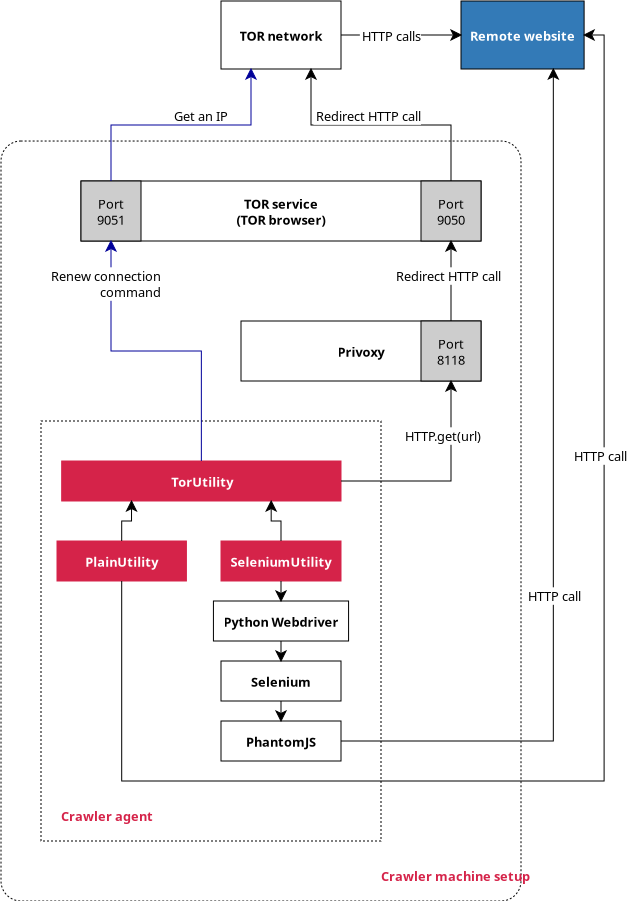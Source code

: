 <?xml version="1.0" encoding="UTF-8"?>
<dia:diagram xmlns:dia="http://www.lysator.liu.se/~alla/dia/">
  <dia:layer name="Background" visible="true" active="true">
    <dia:object type="Flowchart - Box" version="0" id="O0">
      <dia:attribute name="obj_pos">
        <dia:point val="6,5"/>
      </dia:attribute>
      <dia:attribute name="obj_bb">
        <dia:rectangle val="6,5;32,43"/>
      </dia:attribute>
      <dia:attribute name="elem_corner">
        <dia:point val="6,5"/>
      </dia:attribute>
      <dia:attribute name="elem_width">
        <dia:real val="26"/>
      </dia:attribute>
      <dia:attribute name="elem_height">
        <dia:real val="38"/>
      </dia:attribute>
      <dia:attribute name="border_width">
        <dia:real val="0"/>
      </dia:attribute>
      <dia:attribute name="show_background">
        <dia:boolean val="true"/>
      </dia:attribute>
      <dia:attribute name="line_style">
        <dia:enum val="4"/>
      </dia:attribute>
      <dia:attribute name="corner_radius">
        <dia:real val="1"/>
      </dia:attribute>
      <dia:attribute name="padding">
        <dia:real val="0.5"/>
      </dia:attribute>
      <dia:attribute name="text">
        <dia:composite type="text">
          <dia:attribute name="string">
            <dia:string>##</dia:string>
          </dia:attribute>
          <dia:attribute name="font">
            <dia:font family="sans" style="0" name="Helvetica"/>
          </dia:attribute>
          <dia:attribute name="height">
            <dia:real val="0.8"/>
          </dia:attribute>
          <dia:attribute name="pos">
            <dia:point val="19,24.195"/>
          </dia:attribute>
          <dia:attribute name="color">
            <dia:color val="#000000"/>
          </dia:attribute>
          <dia:attribute name="alignment">
            <dia:enum val="1"/>
          </dia:attribute>
        </dia:composite>
      </dia:attribute>
    </dia:object>
    <dia:object type="Flowchart - Box" version="0" id="O1">
      <dia:attribute name="obj_pos">
        <dia:point val="8,19"/>
      </dia:attribute>
      <dia:attribute name="obj_bb">
        <dia:rectangle val="8,19;25,40"/>
      </dia:attribute>
      <dia:attribute name="elem_corner">
        <dia:point val="8,19"/>
      </dia:attribute>
      <dia:attribute name="elem_width">
        <dia:real val="17"/>
      </dia:attribute>
      <dia:attribute name="elem_height">
        <dia:real val="21"/>
      </dia:attribute>
      <dia:attribute name="border_width">
        <dia:real val="0"/>
      </dia:attribute>
      <dia:attribute name="show_background">
        <dia:boolean val="true"/>
      </dia:attribute>
      <dia:attribute name="line_style">
        <dia:enum val="4"/>
      </dia:attribute>
      <dia:attribute name="padding">
        <dia:real val="0.5"/>
      </dia:attribute>
      <dia:attribute name="text">
        <dia:composite type="text">
          <dia:attribute name="string">
            <dia:string>##</dia:string>
          </dia:attribute>
          <dia:attribute name="font">
            <dia:font family="sans" style="0" name="Helvetica"/>
          </dia:attribute>
          <dia:attribute name="height">
            <dia:real val="0.8"/>
          </dia:attribute>
          <dia:attribute name="pos">
            <dia:point val="16.5,29.695"/>
          </dia:attribute>
          <dia:attribute name="color">
            <dia:color val="#000000"/>
          </dia:attribute>
          <dia:attribute name="alignment">
            <dia:enum val="1"/>
          </dia:attribute>
        </dia:composite>
      </dia:attribute>
    </dia:object>
    <dia:object type="Flowchart - Box" version="0" id="O2">
      <dia:attribute name="obj_pos">
        <dia:point val="9.035,21"/>
      </dia:attribute>
      <dia:attribute name="obj_bb">
        <dia:rectangle val="9.035,21;23,23"/>
      </dia:attribute>
      <dia:attribute name="elem_corner">
        <dia:point val="9.035,21"/>
      </dia:attribute>
      <dia:attribute name="elem_width">
        <dia:real val="13.965"/>
      </dia:attribute>
      <dia:attribute name="elem_height">
        <dia:real val="2"/>
      </dia:attribute>
      <dia:attribute name="border_width">
        <dia:real val="0"/>
      </dia:attribute>
      <dia:attribute name="border_color">
        <dia:color val="#d52349"/>
      </dia:attribute>
      <dia:attribute name="inner_color">
        <dia:color val="#d52349"/>
      </dia:attribute>
      <dia:attribute name="show_background">
        <dia:boolean val="true"/>
      </dia:attribute>
      <dia:attribute name="padding">
        <dia:real val="0.5"/>
      </dia:attribute>
      <dia:attribute name="text">
        <dia:composite type="text">
          <dia:attribute name="string">
            <dia:string>#TorUtility#</dia:string>
          </dia:attribute>
          <dia:attribute name="font">
            <dia:font family="Calibri" style="80" name="Courier"/>
          </dia:attribute>
          <dia:attribute name="height">
            <dia:real val="0.8"/>
          </dia:attribute>
          <dia:attribute name="pos">
            <dia:point val="16.017,22.08"/>
          </dia:attribute>
          <dia:attribute name="color">
            <dia:color val="#ffffff"/>
          </dia:attribute>
          <dia:attribute name="alignment">
            <dia:enum val="1"/>
          </dia:attribute>
        </dia:composite>
      </dia:attribute>
    </dia:object>
    <dia:object type="Flowchart - Box" version="0" id="O3">
      <dia:attribute name="obj_pos">
        <dia:point val="10,7"/>
      </dia:attribute>
      <dia:attribute name="obj_bb">
        <dia:rectangle val="10,7;30,10"/>
      </dia:attribute>
      <dia:attribute name="elem_corner">
        <dia:point val="10,7"/>
      </dia:attribute>
      <dia:attribute name="elem_width">
        <dia:real val="20"/>
      </dia:attribute>
      <dia:attribute name="elem_height">
        <dia:real val="3.0"/>
      </dia:attribute>
      <dia:attribute name="border_width">
        <dia:real val="0"/>
      </dia:attribute>
      <dia:attribute name="show_background">
        <dia:boolean val="true"/>
      </dia:attribute>
      <dia:attribute name="padding">
        <dia:real val="0.5"/>
      </dia:attribute>
      <dia:attribute name="text">
        <dia:composite type="text">
          <dia:attribute name="string">
            <dia:string>#TOR service
(TOR browser)#</dia:string>
          </dia:attribute>
          <dia:attribute name="font">
            <dia:font family="Calibri" style="80" name="Courier"/>
          </dia:attribute>
          <dia:attribute name="height">
            <dia:real val="0.8"/>
          </dia:attribute>
          <dia:attribute name="pos">
            <dia:point val="20,8.18"/>
          </dia:attribute>
          <dia:attribute name="color">
            <dia:color val="#000000"/>
          </dia:attribute>
          <dia:attribute name="alignment">
            <dia:enum val="1"/>
          </dia:attribute>
        </dia:composite>
      </dia:attribute>
    </dia:object>
    <dia:object type="Flowchart - Box" version="0" id="O4">
      <dia:attribute name="obj_pos">
        <dia:point val="10,7"/>
      </dia:attribute>
      <dia:attribute name="obj_bb">
        <dia:rectangle val="10,7;13,10"/>
      </dia:attribute>
      <dia:attribute name="elem_corner">
        <dia:point val="10,7"/>
      </dia:attribute>
      <dia:attribute name="elem_width">
        <dia:real val="3"/>
      </dia:attribute>
      <dia:attribute name="elem_height">
        <dia:real val="3.0"/>
      </dia:attribute>
      <dia:attribute name="border_width">
        <dia:real val="0"/>
      </dia:attribute>
      <dia:attribute name="inner_color">
        <dia:color val="#cdcdcd"/>
      </dia:attribute>
      <dia:attribute name="show_background">
        <dia:boolean val="true"/>
      </dia:attribute>
      <dia:attribute name="padding">
        <dia:real val="0.5"/>
      </dia:attribute>
      <dia:attribute name="text">
        <dia:composite type="text">
          <dia:attribute name="string">
            <dia:string>#Port
9051#</dia:string>
          </dia:attribute>
          <dia:attribute name="font">
            <dia:font family="Calibri" style="0" name="Courier"/>
          </dia:attribute>
          <dia:attribute name="height">
            <dia:real val="0.8"/>
          </dia:attribute>
          <dia:attribute name="pos">
            <dia:point val="11.5,8.18"/>
          </dia:attribute>
          <dia:attribute name="color">
            <dia:color val="#000000"/>
          </dia:attribute>
          <dia:attribute name="alignment">
            <dia:enum val="1"/>
          </dia:attribute>
        </dia:composite>
      </dia:attribute>
    </dia:object>
    <dia:object type="Flowchart - Box" version="0" id="O5">
      <dia:attribute name="obj_pos">
        <dia:point val="27,7"/>
      </dia:attribute>
      <dia:attribute name="obj_bb">
        <dia:rectangle val="27,7;30,10"/>
      </dia:attribute>
      <dia:attribute name="elem_corner">
        <dia:point val="27,7"/>
      </dia:attribute>
      <dia:attribute name="elem_width">
        <dia:real val="3"/>
      </dia:attribute>
      <dia:attribute name="elem_height">
        <dia:real val="3.0"/>
      </dia:attribute>
      <dia:attribute name="border_width">
        <dia:real val="0"/>
      </dia:attribute>
      <dia:attribute name="inner_color">
        <dia:color val="#cdcdcd"/>
      </dia:attribute>
      <dia:attribute name="show_background">
        <dia:boolean val="true"/>
      </dia:attribute>
      <dia:attribute name="padding">
        <dia:real val="0.5"/>
      </dia:attribute>
      <dia:attribute name="text">
        <dia:composite type="text">
          <dia:attribute name="string">
            <dia:string>#Port
9050#</dia:string>
          </dia:attribute>
          <dia:attribute name="font">
            <dia:font family="Calibri" style="0" name="Courier"/>
          </dia:attribute>
          <dia:attribute name="height">
            <dia:real val="0.8"/>
          </dia:attribute>
          <dia:attribute name="pos">
            <dia:point val="28.5,8.18"/>
          </dia:attribute>
          <dia:attribute name="color">
            <dia:color val="#000000"/>
          </dia:attribute>
          <dia:attribute name="alignment">
            <dia:enum val="1"/>
          </dia:attribute>
        </dia:composite>
      </dia:attribute>
    </dia:object>
    <dia:object type="Flowchart - Box" version="0" id="O6">
      <dia:attribute name="obj_pos">
        <dia:point val="18,14"/>
      </dia:attribute>
      <dia:attribute name="obj_bb">
        <dia:rectangle val="18,14;30,17"/>
      </dia:attribute>
      <dia:attribute name="elem_corner">
        <dia:point val="18,14"/>
      </dia:attribute>
      <dia:attribute name="elem_width">
        <dia:real val="12"/>
      </dia:attribute>
      <dia:attribute name="elem_height">
        <dia:real val="3"/>
      </dia:attribute>
      <dia:attribute name="border_width">
        <dia:real val="0"/>
      </dia:attribute>
      <dia:attribute name="show_background">
        <dia:boolean val="true"/>
      </dia:attribute>
      <dia:attribute name="padding">
        <dia:real val="0.5"/>
      </dia:attribute>
      <dia:attribute name="text">
        <dia:composite type="text">
          <dia:attribute name="string">
            <dia:string>#Privoxy#</dia:string>
          </dia:attribute>
          <dia:attribute name="font">
            <dia:font family="Calibri" style="80" name="Courier"/>
          </dia:attribute>
          <dia:attribute name="height">
            <dia:real val="0.8"/>
          </dia:attribute>
          <dia:attribute name="pos">
            <dia:point val="24,15.58"/>
          </dia:attribute>
          <dia:attribute name="color">
            <dia:color val="#000000"/>
          </dia:attribute>
          <dia:attribute name="alignment">
            <dia:enum val="1"/>
          </dia:attribute>
        </dia:composite>
      </dia:attribute>
    </dia:object>
    <dia:object type="Flowchart - Box" version="0" id="O7">
      <dia:attribute name="obj_pos">
        <dia:point val="27,14"/>
      </dia:attribute>
      <dia:attribute name="obj_bb">
        <dia:rectangle val="27,14;30,17"/>
      </dia:attribute>
      <dia:attribute name="elem_corner">
        <dia:point val="27,14"/>
      </dia:attribute>
      <dia:attribute name="elem_width">
        <dia:real val="3"/>
      </dia:attribute>
      <dia:attribute name="elem_height">
        <dia:real val="3.0"/>
      </dia:attribute>
      <dia:attribute name="border_width">
        <dia:real val="0"/>
      </dia:attribute>
      <dia:attribute name="inner_color">
        <dia:color val="#cdcdcd"/>
      </dia:attribute>
      <dia:attribute name="show_background">
        <dia:boolean val="true"/>
      </dia:attribute>
      <dia:attribute name="padding">
        <dia:real val="0.5"/>
      </dia:attribute>
      <dia:attribute name="text">
        <dia:composite type="text">
          <dia:attribute name="string">
            <dia:string>#Port
8118#</dia:string>
          </dia:attribute>
          <dia:attribute name="font">
            <dia:font family="Calibri" style="0" name="Courier"/>
          </dia:attribute>
          <dia:attribute name="height">
            <dia:real val="0.8"/>
          </dia:attribute>
          <dia:attribute name="pos">
            <dia:point val="28.5,15.18"/>
          </dia:attribute>
          <dia:attribute name="color">
            <dia:color val="#000000"/>
          </dia:attribute>
          <dia:attribute name="alignment">
            <dia:enum val="1"/>
          </dia:attribute>
        </dia:composite>
      </dia:attribute>
    </dia:object>
    <dia:object type="Standard - ZigZagLine" version="1" id="O8">
      <dia:attribute name="obj_pos">
        <dia:point val="16.017,21"/>
      </dia:attribute>
      <dia:attribute name="obj_bb">
        <dia:rectangle val="11.25,10.0;16.017,21"/>
      </dia:attribute>
      <dia:attribute name="orth_points">
        <dia:point val="16.017,21"/>
        <dia:point val="16.017,15.5"/>
        <dia:point val="11.5,15.5"/>
        <dia:point val="11.5,10.0"/>
      </dia:attribute>
      <dia:attribute name="orth_orient">
        <dia:enum val="1"/>
        <dia:enum val="0"/>
        <dia:enum val="1"/>
      </dia:attribute>
      <dia:attribute name="autorouting">
        <dia:boolean val="true"/>
      </dia:attribute>
      <dia:attribute name="line_color">
        <dia:color val="#000099"/>
      </dia:attribute>
      <dia:attribute name="line_width">
        <dia:real val="0"/>
      </dia:attribute>
      <dia:attribute name="end_arrow">
        <dia:enum val="22"/>
      </dia:attribute>
      <dia:attribute name="end_arrow_length">
        <dia:real val="0.5"/>
      </dia:attribute>
      <dia:attribute name="end_arrow_width">
        <dia:real val="0.5"/>
      </dia:attribute>
      <dia:connections>
        <dia:connection handle="0" to="O2" connection="2"/>
        <dia:connection handle="1" to="O4" connection="16"/>
      </dia:connections>
    </dia:object>
    <dia:object type="Standard - Text" version="1" id="O9">
      <dia:attribute name="obj_pos">
        <dia:point val="14,12"/>
      </dia:attribute>
      <dia:attribute name="obj_bb">
        <dia:rectangle val="9.193,11.52;14,12.96"/>
      </dia:attribute>
      <dia:attribute name="text">
        <dia:composite type="text">
          <dia:attribute name="string">
            <dia:string>#Renew connection
command#</dia:string>
          </dia:attribute>
          <dia:attribute name="font">
            <dia:font family="Calibri" style="0" name="Courier"/>
          </dia:attribute>
          <dia:attribute name="height">
            <dia:real val="0.8"/>
          </dia:attribute>
          <dia:attribute name="pos">
            <dia:point val="14,12"/>
          </dia:attribute>
          <dia:attribute name="color">
            <dia:color val="#000000"/>
          </dia:attribute>
          <dia:attribute name="alignment">
            <dia:enum val="2"/>
          </dia:attribute>
        </dia:composite>
      </dia:attribute>
      <dia:attribute name="valign">
        <dia:enum val="3"/>
      </dia:attribute>
      <dia:attribute name="fill_color">
        <dia:color val="#ffffff"/>
      </dia:attribute>
      <dia:attribute name="show_background">
        <dia:boolean val="true"/>
      </dia:attribute>
    </dia:object>
    <dia:object type="Standard - ZigZagLine" version="1" id="O10">
      <dia:attribute name="obj_pos">
        <dia:point val="23,22"/>
      </dia:attribute>
      <dia:attribute name="obj_bb">
        <dia:rectangle val="23,17;28.75,22"/>
      </dia:attribute>
      <dia:attribute name="orth_points">
        <dia:point val="23,22"/>
        <dia:point val="28.5,22"/>
        <dia:point val="28.5,17"/>
      </dia:attribute>
      <dia:attribute name="orth_orient">
        <dia:enum val="0"/>
        <dia:enum val="1"/>
      </dia:attribute>
      <dia:attribute name="autorouting">
        <dia:boolean val="true"/>
      </dia:attribute>
      <dia:attribute name="line_width">
        <dia:real val="0"/>
      </dia:attribute>
      <dia:attribute name="end_arrow">
        <dia:enum val="22"/>
      </dia:attribute>
      <dia:attribute name="end_arrow_length">
        <dia:real val="0.5"/>
      </dia:attribute>
      <dia:attribute name="end_arrow_width">
        <dia:real val="0.5"/>
      </dia:attribute>
      <dia:connections>
        <dia:connection handle="0" to="O2" connection="8"/>
        <dia:connection handle="1" to="O7" connection="13"/>
      </dia:connections>
    </dia:object>
    <dia:object type="Standard - Text" version="1" id="O11">
      <dia:attribute name="obj_pos">
        <dia:point val="30,20"/>
      </dia:attribute>
      <dia:attribute name="obj_bb">
        <dia:rectangle val="26.622,19.52;30,20.16"/>
      </dia:attribute>
      <dia:attribute name="text">
        <dia:composite type="text">
          <dia:attribute name="string">
            <dia:string>#HTTP.get(url)#</dia:string>
          </dia:attribute>
          <dia:attribute name="font">
            <dia:font family="Calibri" style="0" name="Courier"/>
          </dia:attribute>
          <dia:attribute name="height">
            <dia:real val="0.8"/>
          </dia:attribute>
          <dia:attribute name="pos">
            <dia:point val="30,20"/>
          </dia:attribute>
          <dia:attribute name="color">
            <dia:color val="#000000"/>
          </dia:attribute>
          <dia:attribute name="alignment">
            <dia:enum val="2"/>
          </dia:attribute>
        </dia:composite>
      </dia:attribute>
      <dia:attribute name="valign">
        <dia:enum val="3"/>
      </dia:attribute>
      <dia:attribute name="fill_color">
        <dia:color val="#ffffff"/>
      </dia:attribute>
      <dia:attribute name="show_background">
        <dia:boolean val="true"/>
      </dia:attribute>
    </dia:object>
    <dia:object type="Standard - Line" version="0" id="O12">
      <dia:attribute name="obj_pos">
        <dia:point val="28.5,14"/>
      </dia:attribute>
      <dia:attribute name="obj_bb">
        <dia:rectangle val="28.25,10;28.75,14"/>
      </dia:attribute>
      <dia:attribute name="conn_endpoints">
        <dia:point val="28.5,14"/>
        <dia:point val="28.5,10"/>
      </dia:attribute>
      <dia:attribute name="numcp">
        <dia:int val="1"/>
      </dia:attribute>
      <dia:attribute name="line_width">
        <dia:real val="0"/>
      </dia:attribute>
      <dia:attribute name="end_arrow">
        <dia:enum val="22"/>
      </dia:attribute>
      <dia:attribute name="end_arrow_length">
        <dia:real val="0.5"/>
      </dia:attribute>
      <dia:attribute name="end_arrow_width">
        <dia:real val="0.5"/>
      </dia:attribute>
      <dia:connections>
        <dia:connection handle="0" to="O7" connection="2"/>
        <dia:connection handle="1" to="O5" connection="13"/>
      </dia:connections>
    </dia:object>
    <dia:object type="Standard - Text" version="1" id="O13">
      <dia:attribute name="obj_pos">
        <dia:point val="31,12"/>
      </dia:attribute>
      <dia:attribute name="obj_bb">
        <dia:rectangle val="26.32,11.52;31,12.16"/>
      </dia:attribute>
      <dia:attribute name="text">
        <dia:composite type="text">
          <dia:attribute name="string">
            <dia:string>#Redirect HTTP call#</dia:string>
          </dia:attribute>
          <dia:attribute name="font">
            <dia:font family="Calibri" style="0" name="Courier"/>
          </dia:attribute>
          <dia:attribute name="height">
            <dia:real val="0.8"/>
          </dia:attribute>
          <dia:attribute name="pos">
            <dia:point val="31,12"/>
          </dia:attribute>
          <dia:attribute name="color">
            <dia:color val="#000000"/>
          </dia:attribute>
          <dia:attribute name="alignment">
            <dia:enum val="2"/>
          </dia:attribute>
        </dia:composite>
      </dia:attribute>
      <dia:attribute name="valign">
        <dia:enum val="3"/>
      </dia:attribute>
      <dia:attribute name="fill_color">
        <dia:color val="#ffffff"/>
      </dia:attribute>
      <dia:attribute name="show_background">
        <dia:boolean val="true"/>
      </dia:attribute>
    </dia:object>
    <dia:object type="Standard - Text" version="1" id="O14">
      <dia:attribute name="obj_pos">
        <dia:point val="19,24"/>
      </dia:attribute>
      <dia:attribute name="obj_bb">
        <dia:rectangle val="19,23.405;19,24.152"/>
      </dia:attribute>
      <dia:attribute name="text">
        <dia:composite type="text">
          <dia:attribute name="string">
            <dia:string>##</dia:string>
          </dia:attribute>
          <dia:attribute name="font">
            <dia:font family="sans" style="0" name="Helvetica"/>
          </dia:attribute>
          <dia:attribute name="height">
            <dia:real val="0.8"/>
          </dia:attribute>
          <dia:attribute name="pos">
            <dia:point val="19,24"/>
          </dia:attribute>
          <dia:attribute name="color">
            <dia:color val="#000000"/>
          </dia:attribute>
          <dia:attribute name="alignment">
            <dia:enum val="0"/>
          </dia:attribute>
        </dia:composite>
      </dia:attribute>
      <dia:attribute name="valign">
        <dia:enum val="3"/>
      </dia:attribute>
      <dia:connections>
        <dia:connection handle="0" to="O0" connection="16"/>
      </dia:connections>
    </dia:object>
    <dia:object type="Standard - Text" version="1" id="O15">
      <dia:attribute name="obj_pos">
        <dia:point val="25,42"/>
      </dia:attribute>
      <dia:attribute name="obj_bb">
        <dia:rectangle val="25,41.52;31.085,42.16"/>
      </dia:attribute>
      <dia:attribute name="text">
        <dia:composite type="text">
          <dia:attribute name="string">
            <dia:string>#Crawler machine setup#</dia:string>
          </dia:attribute>
          <dia:attribute name="font">
            <dia:font family="Calibri" style="80" name="Courier"/>
          </dia:attribute>
          <dia:attribute name="height">
            <dia:real val="0.8"/>
          </dia:attribute>
          <dia:attribute name="pos">
            <dia:point val="25,42"/>
          </dia:attribute>
          <dia:attribute name="color">
            <dia:color val="#d52349"/>
          </dia:attribute>
          <dia:attribute name="alignment">
            <dia:enum val="0"/>
          </dia:attribute>
        </dia:composite>
      </dia:attribute>
      <dia:attribute name="valign">
        <dia:enum val="3"/>
      </dia:attribute>
    </dia:object>
    <dia:object type="Flowchart - Box" version="0" id="O16">
      <dia:attribute name="obj_pos">
        <dia:point val="17,31"/>
      </dia:attribute>
      <dia:attribute name="obj_bb">
        <dia:rectangle val="17,31;23,33"/>
      </dia:attribute>
      <dia:attribute name="elem_corner">
        <dia:point val="17,31"/>
      </dia:attribute>
      <dia:attribute name="elem_width">
        <dia:real val="6"/>
      </dia:attribute>
      <dia:attribute name="elem_height">
        <dia:real val="2"/>
      </dia:attribute>
      <dia:attribute name="border_width">
        <dia:real val="0"/>
      </dia:attribute>
      <dia:attribute name="show_background">
        <dia:boolean val="true"/>
      </dia:attribute>
      <dia:attribute name="padding">
        <dia:real val="0.5"/>
      </dia:attribute>
      <dia:attribute name="text">
        <dia:composite type="text">
          <dia:attribute name="string">
            <dia:string>#Selenium#</dia:string>
          </dia:attribute>
          <dia:attribute name="font">
            <dia:font family="Calibri" style="80" name="Courier"/>
          </dia:attribute>
          <dia:attribute name="height">
            <dia:real val="0.8"/>
          </dia:attribute>
          <dia:attribute name="pos">
            <dia:point val="20,32.08"/>
          </dia:attribute>
          <dia:attribute name="color">
            <dia:color val="#000000"/>
          </dia:attribute>
          <dia:attribute name="alignment">
            <dia:enum val="1"/>
          </dia:attribute>
        </dia:composite>
      </dia:attribute>
    </dia:object>
    <dia:object type="Standard - Line" version="0" id="O17">
      <dia:attribute name="obj_pos">
        <dia:point val="20,30"/>
      </dia:attribute>
      <dia:attribute name="obj_bb">
        <dia:rectangle val="19.75,30;20.25,31"/>
      </dia:attribute>
      <dia:attribute name="conn_endpoints">
        <dia:point val="20,30"/>
        <dia:point val="20,31"/>
      </dia:attribute>
      <dia:attribute name="numcp">
        <dia:int val="1"/>
      </dia:attribute>
      <dia:attribute name="line_width">
        <dia:real val="0"/>
      </dia:attribute>
      <dia:attribute name="end_arrow">
        <dia:enum val="22"/>
      </dia:attribute>
      <dia:attribute name="end_arrow_length">
        <dia:real val="0.5"/>
      </dia:attribute>
      <dia:attribute name="end_arrow_width">
        <dia:real val="0.5"/>
      </dia:attribute>
      <dia:connections>
        <dia:connection handle="0" to="O26" connection="13"/>
        <dia:connection handle="1" to="O16" connection="2"/>
      </dia:connections>
    </dia:object>
    <dia:object type="Standard - Text" version="1" id="O18">
      <dia:attribute name="obj_pos">
        <dia:point val="9,39"/>
      </dia:attribute>
      <dia:attribute name="obj_bb">
        <dia:rectangle val="9,38.52;12.685,39.16"/>
      </dia:attribute>
      <dia:attribute name="text">
        <dia:composite type="text">
          <dia:attribute name="string">
            <dia:string>#Crawler agent#</dia:string>
          </dia:attribute>
          <dia:attribute name="font">
            <dia:font family="Calibri" style="80" name="Courier"/>
          </dia:attribute>
          <dia:attribute name="height">
            <dia:real val="0.8"/>
          </dia:attribute>
          <dia:attribute name="pos">
            <dia:point val="9,39"/>
          </dia:attribute>
          <dia:attribute name="color">
            <dia:color val="#d52349"/>
          </dia:attribute>
          <dia:attribute name="alignment">
            <dia:enum val="0"/>
          </dia:attribute>
        </dia:composite>
      </dia:attribute>
      <dia:attribute name="valign">
        <dia:enum val="3"/>
      </dia:attribute>
    </dia:object>
    <dia:object type="Flowchart - Box" version="0" id="O19">
      <dia:attribute name="obj_pos">
        <dia:point val="8.8,25"/>
      </dia:attribute>
      <dia:attribute name="obj_bb">
        <dia:rectangle val="8.8,25;15.27,27"/>
      </dia:attribute>
      <dia:attribute name="elem_corner">
        <dia:point val="8.8,25"/>
      </dia:attribute>
      <dia:attribute name="elem_width">
        <dia:real val="6.47"/>
      </dia:attribute>
      <dia:attribute name="elem_height">
        <dia:real val="2"/>
      </dia:attribute>
      <dia:attribute name="border_width">
        <dia:real val="0"/>
      </dia:attribute>
      <dia:attribute name="border_color">
        <dia:color val="#d52349"/>
      </dia:attribute>
      <dia:attribute name="inner_color">
        <dia:color val="#d52349"/>
      </dia:attribute>
      <dia:attribute name="show_background">
        <dia:boolean val="true"/>
      </dia:attribute>
      <dia:attribute name="padding">
        <dia:real val="0.5"/>
      </dia:attribute>
      <dia:attribute name="text">
        <dia:composite type="text">
          <dia:attribute name="string">
            <dia:string>#PlainUtility#</dia:string>
          </dia:attribute>
          <dia:attribute name="font">
            <dia:font family="Calibri" style="80" name="Courier"/>
          </dia:attribute>
          <dia:attribute name="height">
            <dia:real val="0.8"/>
          </dia:attribute>
          <dia:attribute name="pos">
            <dia:point val="12.035,26.08"/>
          </dia:attribute>
          <dia:attribute name="color">
            <dia:color val="#ffffff"/>
          </dia:attribute>
          <dia:attribute name="alignment">
            <dia:enum val="1"/>
          </dia:attribute>
        </dia:composite>
      </dia:attribute>
    </dia:object>
    <dia:object type="Flowchart - Box" version="0" id="O20">
      <dia:attribute name="obj_pos">
        <dia:point val="17,-2"/>
      </dia:attribute>
      <dia:attribute name="obj_bb">
        <dia:rectangle val="17,-2;23,1.4"/>
      </dia:attribute>
      <dia:attribute name="elem_corner">
        <dia:point val="17,-2"/>
      </dia:attribute>
      <dia:attribute name="elem_width">
        <dia:real val="6"/>
      </dia:attribute>
      <dia:attribute name="elem_height">
        <dia:real val="3.4"/>
      </dia:attribute>
      <dia:attribute name="border_width">
        <dia:real val="0"/>
      </dia:attribute>
      <dia:attribute name="show_background">
        <dia:boolean val="true"/>
      </dia:attribute>
      <dia:attribute name="padding">
        <dia:real val="0.5"/>
      </dia:attribute>
      <dia:attribute name="text">
        <dia:composite type="text">
          <dia:attribute name="string">
            <dia:string>#TOR network#</dia:string>
          </dia:attribute>
          <dia:attribute name="font">
            <dia:font family="Calibri" style="80" name="Courier"/>
          </dia:attribute>
          <dia:attribute name="height">
            <dia:real val="0.8"/>
          </dia:attribute>
          <dia:attribute name="pos">
            <dia:point val="20,-0.22"/>
          </dia:attribute>
          <dia:attribute name="color">
            <dia:color val="#000000"/>
          </dia:attribute>
          <dia:attribute name="alignment">
            <dia:enum val="1"/>
          </dia:attribute>
        </dia:composite>
      </dia:attribute>
    </dia:object>
    <dia:object type="Standard - Text" version="1" id="O21">
      <dia:attribute name="obj_pos">
        <dia:point val="16,4"/>
      </dia:attribute>
      <dia:attribute name="obj_bb">
        <dia:rectangle val="14.819,3.52;17.181,4.16"/>
      </dia:attribute>
      <dia:attribute name="text">
        <dia:composite type="text">
          <dia:attribute name="string">
            <dia:string>#Get an IP#</dia:string>
          </dia:attribute>
          <dia:attribute name="font">
            <dia:font family="Calibri" style="0" name="Courier"/>
          </dia:attribute>
          <dia:attribute name="height">
            <dia:real val="0.8"/>
          </dia:attribute>
          <dia:attribute name="pos">
            <dia:point val="16,4"/>
          </dia:attribute>
          <dia:attribute name="color">
            <dia:color val="#000000"/>
          </dia:attribute>
          <dia:attribute name="alignment">
            <dia:enum val="1"/>
          </dia:attribute>
        </dia:composite>
      </dia:attribute>
      <dia:attribute name="valign">
        <dia:enum val="3"/>
      </dia:attribute>
      <dia:attribute name="fill_color">
        <dia:color val="#ffffff"/>
      </dia:attribute>
      <dia:attribute name="show_background">
        <dia:boolean val="true"/>
      </dia:attribute>
    </dia:object>
    <dia:object type="Flowchart - Box" version="0" id="O22">
      <dia:attribute name="obj_pos">
        <dia:point val="29,-2"/>
      </dia:attribute>
      <dia:attribute name="obj_bb">
        <dia:rectangle val="29,-2;35.155,1.4"/>
      </dia:attribute>
      <dia:attribute name="elem_corner">
        <dia:point val="29,-2"/>
      </dia:attribute>
      <dia:attribute name="elem_width">
        <dia:real val="6.155"/>
      </dia:attribute>
      <dia:attribute name="elem_height">
        <dia:real val="3.4"/>
      </dia:attribute>
      <dia:attribute name="border_width">
        <dia:real val="0"/>
      </dia:attribute>
      <dia:attribute name="inner_color">
        <dia:color val="#337ab7"/>
      </dia:attribute>
      <dia:attribute name="show_background">
        <dia:boolean val="true"/>
      </dia:attribute>
      <dia:attribute name="padding">
        <dia:real val="0.5"/>
      </dia:attribute>
      <dia:attribute name="text">
        <dia:composite type="text">
          <dia:attribute name="string">
            <dia:string>#Remote website#</dia:string>
          </dia:attribute>
          <dia:attribute name="font">
            <dia:font family="Calibri" style="80" name="Courier"/>
          </dia:attribute>
          <dia:attribute name="height">
            <dia:real val="0.8"/>
          </dia:attribute>
          <dia:attribute name="pos">
            <dia:point val="32.078,-0.22"/>
          </dia:attribute>
          <dia:attribute name="color">
            <dia:color val="#ffffff"/>
          </dia:attribute>
          <dia:attribute name="alignment">
            <dia:enum val="1"/>
          </dia:attribute>
        </dia:composite>
      </dia:attribute>
    </dia:object>
    <dia:object type="Standard - Line" version="0" id="O23">
      <dia:attribute name="obj_pos">
        <dia:point val="23,-0.3"/>
      </dia:attribute>
      <dia:attribute name="obj_bb">
        <dia:rectangle val="23,-0.55;29.0,-0.05"/>
      </dia:attribute>
      <dia:attribute name="conn_endpoints">
        <dia:point val="23,-0.3"/>
        <dia:point val="29.0,-0.3"/>
      </dia:attribute>
      <dia:attribute name="numcp">
        <dia:int val="1"/>
      </dia:attribute>
      <dia:attribute name="line_width">
        <dia:real val="0"/>
      </dia:attribute>
      <dia:attribute name="end_arrow">
        <dia:enum val="22"/>
      </dia:attribute>
      <dia:attribute name="end_arrow_length">
        <dia:real val="0.5"/>
      </dia:attribute>
      <dia:attribute name="end_arrow_width">
        <dia:real val="0.5"/>
      </dia:attribute>
      <dia:connections>
        <dia:connection handle="0" to="O20" connection="8"/>
        <dia:connection handle="1" to="O22" connection="16"/>
      </dia:connections>
    </dia:object>
    <dia:object type="Standard - Text" version="1" id="O24">
      <dia:attribute name="obj_pos">
        <dia:point val="27,0"/>
      </dia:attribute>
      <dia:attribute name="obj_bb">
        <dia:rectangle val="24.372,-0.48;27,0.16"/>
      </dia:attribute>
      <dia:attribute name="text">
        <dia:composite type="text">
          <dia:attribute name="string">
            <dia:string>#HTTP calls#</dia:string>
          </dia:attribute>
          <dia:attribute name="font">
            <dia:font family="Calibri" style="0" name="Courier"/>
          </dia:attribute>
          <dia:attribute name="height">
            <dia:real val="0.8"/>
          </dia:attribute>
          <dia:attribute name="pos">
            <dia:point val="27,0"/>
          </dia:attribute>
          <dia:attribute name="color">
            <dia:color val="#000000"/>
          </dia:attribute>
          <dia:attribute name="alignment">
            <dia:enum val="2"/>
          </dia:attribute>
        </dia:composite>
      </dia:attribute>
      <dia:attribute name="valign">
        <dia:enum val="3"/>
      </dia:attribute>
      <dia:attribute name="fill_color">
        <dia:color val="#ffffff"/>
      </dia:attribute>
      <dia:attribute name="show_background">
        <dia:boolean val="true"/>
      </dia:attribute>
    </dia:object>
    <dia:object type="Flowchart - Box" version="0" id="O25">
      <dia:attribute name="obj_pos">
        <dia:point val="17,25"/>
      </dia:attribute>
      <dia:attribute name="obj_bb">
        <dia:rectangle val="17,25;23,27"/>
      </dia:attribute>
      <dia:attribute name="elem_corner">
        <dia:point val="17,25"/>
      </dia:attribute>
      <dia:attribute name="elem_width">
        <dia:real val="6"/>
      </dia:attribute>
      <dia:attribute name="elem_height">
        <dia:real val="2"/>
      </dia:attribute>
      <dia:attribute name="border_width">
        <dia:real val="0"/>
      </dia:attribute>
      <dia:attribute name="border_color">
        <dia:color val="#d52349"/>
      </dia:attribute>
      <dia:attribute name="inner_color">
        <dia:color val="#d52349"/>
      </dia:attribute>
      <dia:attribute name="show_background">
        <dia:boolean val="true"/>
      </dia:attribute>
      <dia:attribute name="padding">
        <dia:real val="0.5"/>
      </dia:attribute>
      <dia:attribute name="text">
        <dia:composite type="text">
          <dia:attribute name="string">
            <dia:string>#SeleniumUtility#</dia:string>
          </dia:attribute>
          <dia:attribute name="font">
            <dia:font family="Calibri" style="80" name="Courier"/>
          </dia:attribute>
          <dia:attribute name="height">
            <dia:real val="0.8"/>
          </dia:attribute>
          <dia:attribute name="pos">
            <dia:point val="20,26.08"/>
          </dia:attribute>
          <dia:attribute name="color">
            <dia:color val="#ffffff"/>
          </dia:attribute>
          <dia:attribute name="alignment">
            <dia:enum val="1"/>
          </dia:attribute>
        </dia:composite>
      </dia:attribute>
    </dia:object>
    <dia:object type="Flowchart - Box" version="0" id="O26">
      <dia:attribute name="obj_pos">
        <dia:point val="17,28"/>
      </dia:attribute>
      <dia:attribute name="obj_bb">
        <dia:rectangle val="17,28;23,30"/>
      </dia:attribute>
      <dia:attribute name="elem_corner">
        <dia:point val="17,28"/>
      </dia:attribute>
      <dia:attribute name="elem_width">
        <dia:real val="6"/>
      </dia:attribute>
      <dia:attribute name="elem_height">
        <dia:real val="2"/>
      </dia:attribute>
      <dia:attribute name="border_width">
        <dia:real val="0"/>
      </dia:attribute>
      <dia:attribute name="show_background">
        <dia:boolean val="true"/>
      </dia:attribute>
      <dia:attribute name="padding">
        <dia:real val="0.5"/>
      </dia:attribute>
      <dia:attribute name="text">
        <dia:composite type="text">
          <dia:attribute name="string">
            <dia:string>#Python Webdriver#</dia:string>
          </dia:attribute>
          <dia:attribute name="font">
            <dia:font family="Calibri" style="80" name="Courier"/>
          </dia:attribute>
          <dia:attribute name="height">
            <dia:real val="0.8"/>
          </dia:attribute>
          <dia:attribute name="pos">
            <dia:point val="20,29.08"/>
          </dia:attribute>
          <dia:attribute name="color">
            <dia:color val="#000000"/>
          </dia:attribute>
          <dia:attribute name="alignment">
            <dia:enum val="1"/>
          </dia:attribute>
        </dia:composite>
      </dia:attribute>
    </dia:object>
    <dia:object type="Standard - Line" version="0" id="O27">
      <dia:attribute name="obj_pos">
        <dia:point val="20,27"/>
      </dia:attribute>
      <dia:attribute name="obj_bb">
        <dia:rectangle val="19.75,27;20.25,28"/>
      </dia:attribute>
      <dia:attribute name="conn_endpoints">
        <dia:point val="20,27"/>
        <dia:point val="20,28"/>
      </dia:attribute>
      <dia:attribute name="numcp">
        <dia:int val="1"/>
      </dia:attribute>
      <dia:attribute name="line_width">
        <dia:real val="0"/>
      </dia:attribute>
      <dia:attribute name="end_arrow">
        <dia:enum val="22"/>
      </dia:attribute>
      <dia:attribute name="end_arrow_length">
        <dia:real val="0.5"/>
      </dia:attribute>
      <dia:attribute name="end_arrow_width">
        <dia:real val="0.5"/>
      </dia:attribute>
      <dia:connections>
        <dia:connection handle="0" to="O25" connection="13"/>
        <dia:connection handle="1" to="O26" connection="2"/>
      </dia:connections>
    </dia:object>
    <dia:object type="Standard - ZigZagLine" version="1" id="O28">
      <dia:attribute name="obj_pos">
        <dia:point val="12.035,25"/>
      </dia:attribute>
      <dia:attribute name="obj_bb">
        <dia:rectangle val="12.035,23;12.776,25"/>
      </dia:attribute>
      <dia:attribute name="orth_points">
        <dia:point val="12.035,25"/>
        <dia:point val="12.035,24"/>
        <dia:point val="12.526,24"/>
        <dia:point val="12.526,23"/>
      </dia:attribute>
      <dia:attribute name="orth_orient">
        <dia:enum val="1"/>
        <dia:enum val="0"/>
        <dia:enum val="1"/>
      </dia:attribute>
      <dia:attribute name="autorouting">
        <dia:boolean val="true"/>
      </dia:attribute>
      <dia:attribute name="line_width">
        <dia:real val="0"/>
      </dia:attribute>
      <dia:attribute name="end_arrow">
        <dia:enum val="22"/>
      </dia:attribute>
      <dia:attribute name="end_arrow_length">
        <dia:real val="0.5"/>
      </dia:attribute>
      <dia:attribute name="end_arrow_width">
        <dia:real val="0.5"/>
      </dia:attribute>
      <dia:connections>
        <dia:connection handle="0" to="O19" connection="2"/>
        <dia:connection handle="1" to="O2" connection="12"/>
      </dia:connections>
    </dia:object>
    <dia:object type="Standard - ZigZagLine" version="1" id="O29">
      <dia:attribute name="obj_pos">
        <dia:point val="20,25"/>
      </dia:attribute>
      <dia:attribute name="obj_bb">
        <dia:rectangle val="19.259,23;20,25"/>
      </dia:attribute>
      <dia:attribute name="orth_points">
        <dia:point val="20,25"/>
        <dia:point val="20,24"/>
        <dia:point val="19.509,24"/>
        <dia:point val="19.509,23"/>
      </dia:attribute>
      <dia:attribute name="orth_orient">
        <dia:enum val="1"/>
        <dia:enum val="0"/>
        <dia:enum val="1"/>
      </dia:attribute>
      <dia:attribute name="autorouting">
        <dia:boolean val="true"/>
      </dia:attribute>
      <dia:attribute name="line_width">
        <dia:real val="0"/>
      </dia:attribute>
      <dia:attribute name="end_arrow">
        <dia:enum val="22"/>
      </dia:attribute>
      <dia:attribute name="end_arrow_length">
        <dia:real val="0.5"/>
      </dia:attribute>
      <dia:attribute name="end_arrow_width">
        <dia:real val="0.5"/>
      </dia:attribute>
      <dia:connections>
        <dia:connection handle="0" to="O25" connection="2"/>
        <dia:connection handle="1" to="O2" connection="14"/>
      </dia:connections>
    </dia:object>
    <dia:object type="Flowchart - Box" version="0" id="O30">
      <dia:attribute name="obj_pos">
        <dia:point val="17,34"/>
      </dia:attribute>
      <dia:attribute name="obj_bb">
        <dia:rectangle val="17,34;23,36"/>
      </dia:attribute>
      <dia:attribute name="elem_corner">
        <dia:point val="17,34"/>
      </dia:attribute>
      <dia:attribute name="elem_width">
        <dia:real val="6"/>
      </dia:attribute>
      <dia:attribute name="elem_height">
        <dia:real val="2"/>
      </dia:attribute>
      <dia:attribute name="border_width">
        <dia:real val="0"/>
      </dia:attribute>
      <dia:attribute name="show_background">
        <dia:boolean val="true"/>
      </dia:attribute>
      <dia:attribute name="padding">
        <dia:real val="0.5"/>
      </dia:attribute>
      <dia:attribute name="text">
        <dia:composite type="text">
          <dia:attribute name="string">
            <dia:string>#PhantomJS#</dia:string>
          </dia:attribute>
          <dia:attribute name="font">
            <dia:font family="Calibri" style="80" name="Courier"/>
          </dia:attribute>
          <dia:attribute name="height">
            <dia:real val="0.8"/>
          </dia:attribute>
          <dia:attribute name="pos">
            <dia:point val="20,35.08"/>
          </dia:attribute>
          <dia:attribute name="color">
            <dia:color val="#000000"/>
          </dia:attribute>
          <dia:attribute name="alignment">
            <dia:enum val="1"/>
          </dia:attribute>
        </dia:composite>
      </dia:attribute>
    </dia:object>
    <dia:object type="Standard - Line" version="0" id="O31">
      <dia:attribute name="obj_pos">
        <dia:point val="20,33"/>
      </dia:attribute>
      <dia:attribute name="obj_bb">
        <dia:rectangle val="19.75,33;20.25,34"/>
      </dia:attribute>
      <dia:attribute name="conn_endpoints">
        <dia:point val="20,33"/>
        <dia:point val="20,34"/>
      </dia:attribute>
      <dia:attribute name="numcp">
        <dia:int val="1"/>
      </dia:attribute>
      <dia:attribute name="line_width">
        <dia:real val="0"/>
      </dia:attribute>
      <dia:attribute name="end_arrow">
        <dia:enum val="22"/>
      </dia:attribute>
      <dia:attribute name="end_arrow_length">
        <dia:real val="0.5"/>
      </dia:attribute>
      <dia:attribute name="end_arrow_width">
        <dia:real val="0.5"/>
      </dia:attribute>
      <dia:connections>
        <dia:connection handle="0" to="O16" connection="13"/>
        <dia:connection handle="1" to="O30" connection="2"/>
      </dia:connections>
    </dia:object>
    <dia:object type="Standard - ZigZagLine" version="1" id="O32">
      <dia:attribute name="obj_pos">
        <dia:point val="23,35"/>
      </dia:attribute>
      <dia:attribute name="obj_bb">
        <dia:rectangle val="23,1.4;33.866,35"/>
      </dia:attribute>
      <dia:attribute name="orth_points">
        <dia:point val="23,35"/>
        <dia:point val="33.616,35"/>
        <dia:point val="33.616,1.4"/>
      </dia:attribute>
      <dia:attribute name="orth_orient">
        <dia:enum val="0"/>
        <dia:enum val="1"/>
      </dia:attribute>
      <dia:attribute name="autorouting">
        <dia:boolean val="true"/>
      </dia:attribute>
      <dia:attribute name="line_width">
        <dia:real val="0"/>
      </dia:attribute>
      <dia:attribute name="end_arrow">
        <dia:enum val="22"/>
      </dia:attribute>
      <dia:attribute name="end_arrow_length">
        <dia:real val="0.5"/>
      </dia:attribute>
      <dia:attribute name="end_arrow_width">
        <dia:real val="0.5"/>
      </dia:attribute>
      <dia:connections>
        <dia:connection handle="0" to="O30" connection="8"/>
        <dia:connection handle="1" to="O22" connection="14"/>
      </dia:connections>
    </dia:object>
    <dia:object type="Standard - Text" version="1" id="O33">
      <dia:attribute name="obj_pos">
        <dia:point val="35,28"/>
      </dia:attribute>
      <dia:attribute name="obj_bb">
        <dia:rectangle val="32.623,27.52;35,28.16"/>
      </dia:attribute>
      <dia:attribute name="text">
        <dia:composite type="text">
          <dia:attribute name="string">
            <dia:string>#HTTP call#</dia:string>
          </dia:attribute>
          <dia:attribute name="font">
            <dia:font family="Calibri" style="0" name="Courier"/>
          </dia:attribute>
          <dia:attribute name="height">
            <dia:real val="0.8"/>
          </dia:attribute>
          <dia:attribute name="pos">
            <dia:point val="35,28"/>
          </dia:attribute>
          <dia:attribute name="color">
            <dia:color val="#000000"/>
          </dia:attribute>
          <dia:attribute name="alignment">
            <dia:enum val="2"/>
          </dia:attribute>
        </dia:composite>
      </dia:attribute>
      <dia:attribute name="valign">
        <dia:enum val="3"/>
      </dia:attribute>
      <dia:attribute name="fill_color">
        <dia:color val="#ffffff"/>
      </dia:attribute>
      <dia:attribute name="show_background">
        <dia:boolean val="true"/>
      </dia:attribute>
    </dia:object>
    <dia:object type="Standard - ZigZagLine" version="1" id="O34">
      <dia:attribute name="obj_pos">
        <dia:point val="12.035,27"/>
      </dia:attribute>
      <dia:attribute name="obj_bb">
        <dia:rectangle val="12.035,-0.55;36.155,37"/>
      </dia:attribute>
      <dia:attribute name="orth_points">
        <dia:point val="12.035,27"/>
        <dia:point val="12.035,37"/>
        <dia:point val="36.155,37"/>
        <dia:point val="36.155,-0.3"/>
        <dia:point val="35.155,-0.3"/>
      </dia:attribute>
      <dia:attribute name="orth_orient">
        <dia:enum val="1"/>
        <dia:enum val="0"/>
        <dia:enum val="1"/>
        <dia:enum val="0"/>
      </dia:attribute>
      <dia:attribute name="autorouting">
        <dia:boolean val="false"/>
      </dia:attribute>
      <dia:attribute name="line_width">
        <dia:real val="0"/>
      </dia:attribute>
      <dia:attribute name="end_arrow">
        <dia:enum val="22"/>
      </dia:attribute>
      <dia:attribute name="end_arrow_length">
        <dia:real val="0.5"/>
      </dia:attribute>
      <dia:attribute name="end_arrow_width">
        <dia:real val="0.5"/>
      </dia:attribute>
      <dia:connections>
        <dia:connection handle="0" to="O19" connection="13"/>
        <dia:connection handle="1" to="O22" connection="8"/>
      </dia:connections>
    </dia:object>
    <dia:object type="Standard - Text" version="1" id="O35">
      <dia:attribute name="obj_pos">
        <dia:point val="37.3,21"/>
      </dia:attribute>
      <dia:attribute name="obj_bb">
        <dia:rectangle val="34.922,20.52;37.3,21.16"/>
      </dia:attribute>
      <dia:attribute name="text">
        <dia:composite type="text">
          <dia:attribute name="string">
            <dia:string>#HTTP call#</dia:string>
          </dia:attribute>
          <dia:attribute name="font">
            <dia:font family="Calibri" style="0" name="Courier"/>
          </dia:attribute>
          <dia:attribute name="height">
            <dia:real val="0.8"/>
          </dia:attribute>
          <dia:attribute name="pos">
            <dia:point val="37.3,21"/>
          </dia:attribute>
          <dia:attribute name="color">
            <dia:color val="#000000"/>
          </dia:attribute>
          <dia:attribute name="alignment">
            <dia:enum val="2"/>
          </dia:attribute>
        </dia:composite>
      </dia:attribute>
      <dia:attribute name="valign">
        <dia:enum val="3"/>
      </dia:attribute>
      <dia:attribute name="fill_color">
        <dia:color val="#ffffff"/>
      </dia:attribute>
      <dia:attribute name="show_background">
        <dia:boolean val="true"/>
      </dia:attribute>
    </dia:object>
    <dia:object type="Standard - ZigZagLine" version="1" id="O36">
      <dia:attribute name="obj_pos">
        <dia:point val="28.5,7"/>
      </dia:attribute>
      <dia:attribute name="obj_bb">
        <dia:rectangle val="21.25,1.4;28.5,7"/>
      </dia:attribute>
      <dia:attribute name="orth_points">
        <dia:point val="28.5,7"/>
        <dia:point val="28.5,4.2"/>
        <dia:point val="21.5,4.2"/>
        <dia:point val="21.5,1.4"/>
      </dia:attribute>
      <dia:attribute name="orth_orient">
        <dia:enum val="1"/>
        <dia:enum val="0"/>
        <dia:enum val="1"/>
      </dia:attribute>
      <dia:attribute name="autorouting">
        <dia:boolean val="true"/>
      </dia:attribute>
      <dia:attribute name="line_width">
        <dia:real val="0"/>
      </dia:attribute>
      <dia:attribute name="end_arrow">
        <dia:enum val="22"/>
      </dia:attribute>
      <dia:attribute name="end_arrow_length">
        <dia:real val="0.5"/>
      </dia:attribute>
      <dia:attribute name="end_arrow_width">
        <dia:real val="0.5"/>
      </dia:attribute>
      <dia:connections>
        <dia:connection handle="0" to="O5" connection="2"/>
        <dia:connection handle="1" to="O20" connection="14"/>
      </dia:connections>
    </dia:object>
    <dia:object type="Standard - Text" version="1" id="O37">
      <dia:attribute name="obj_pos">
        <dia:point val="27,4"/>
      </dia:attribute>
      <dia:attribute name="obj_bb">
        <dia:rectangle val="22.32,3.52;27,4.16"/>
      </dia:attribute>
      <dia:attribute name="text">
        <dia:composite type="text">
          <dia:attribute name="string">
            <dia:string>#Redirect HTTP call#</dia:string>
          </dia:attribute>
          <dia:attribute name="font">
            <dia:font family="Calibri" style="0" name="Courier"/>
          </dia:attribute>
          <dia:attribute name="height">
            <dia:real val="0.8"/>
          </dia:attribute>
          <dia:attribute name="pos">
            <dia:point val="27,4"/>
          </dia:attribute>
          <dia:attribute name="color">
            <dia:color val="#000000"/>
          </dia:attribute>
          <dia:attribute name="alignment">
            <dia:enum val="2"/>
          </dia:attribute>
        </dia:composite>
      </dia:attribute>
      <dia:attribute name="valign">
        <dia:enum val="3"/>
      </dia:attribute>
      <dia:attribute name="fill_color">
        <dia:color val="#ffffff"/>
      </dia:attribute>
      <dia:attribute name="show_background">
        <dia:boolean val="true"/>
      </dia:attribute>
    </dia:object>
    <dia:object type="Standard - ZigZagLine" version="1" id="O38">
      <dia:attribute name="obj_pos">
        <dia:point val="11.5,7"/>
      </dia:attribute>
      <dia:attribute name="obj_bb">
        <dia:rectangle val="11.5,1.4;18.75,7"/>
      </dia:attribute>
      <dia:attribute name="orth_points">
        <dia:point val="11.5,7"/>
        <dia:point val="11.5,4.2"/>
        <dia:point val="18.5,4.2"/>
        <dia:point val="18.5,1.4"/>
      </dia:attribute>
      <dia:attribute name="orth_orient">
        <dia:enum val="1"/>
        <dia:enum val="0"/>
        <dia:enum val="1"/>
      </dia:attribute>
      <dia:attribute name="autorouting">
        <dia:boolean val="true"/>
      </dia:attribute>
      <dia:attribute name="line_color">
        <dia:color val="#000099"/>
      </dia:attribute>
      <dia:attribute name="line_width">
        <dia:real val="0"/>
      </dia:attribute>
      <dia:attribute name="end_arrow">
        <dia:enum val="22"/>
      </dia:attribute>
      <dia:attribute name="end_arrow_length">
        <dia:real val="0.5"/>
      </dia:attribute>
      <dia:attribute name="end_arrow_width">
        <dia:real val="0.5"/>
      </dia:attribute>
      <dia:connections>
        <dia:connection handle="0" to="O4" connection="2"/>
        <dia:connection handle="1" to="O20" connection="12"/>
      </dia:connections>
    </dia:object>
  </dia:layer>
</dia:diagram>

